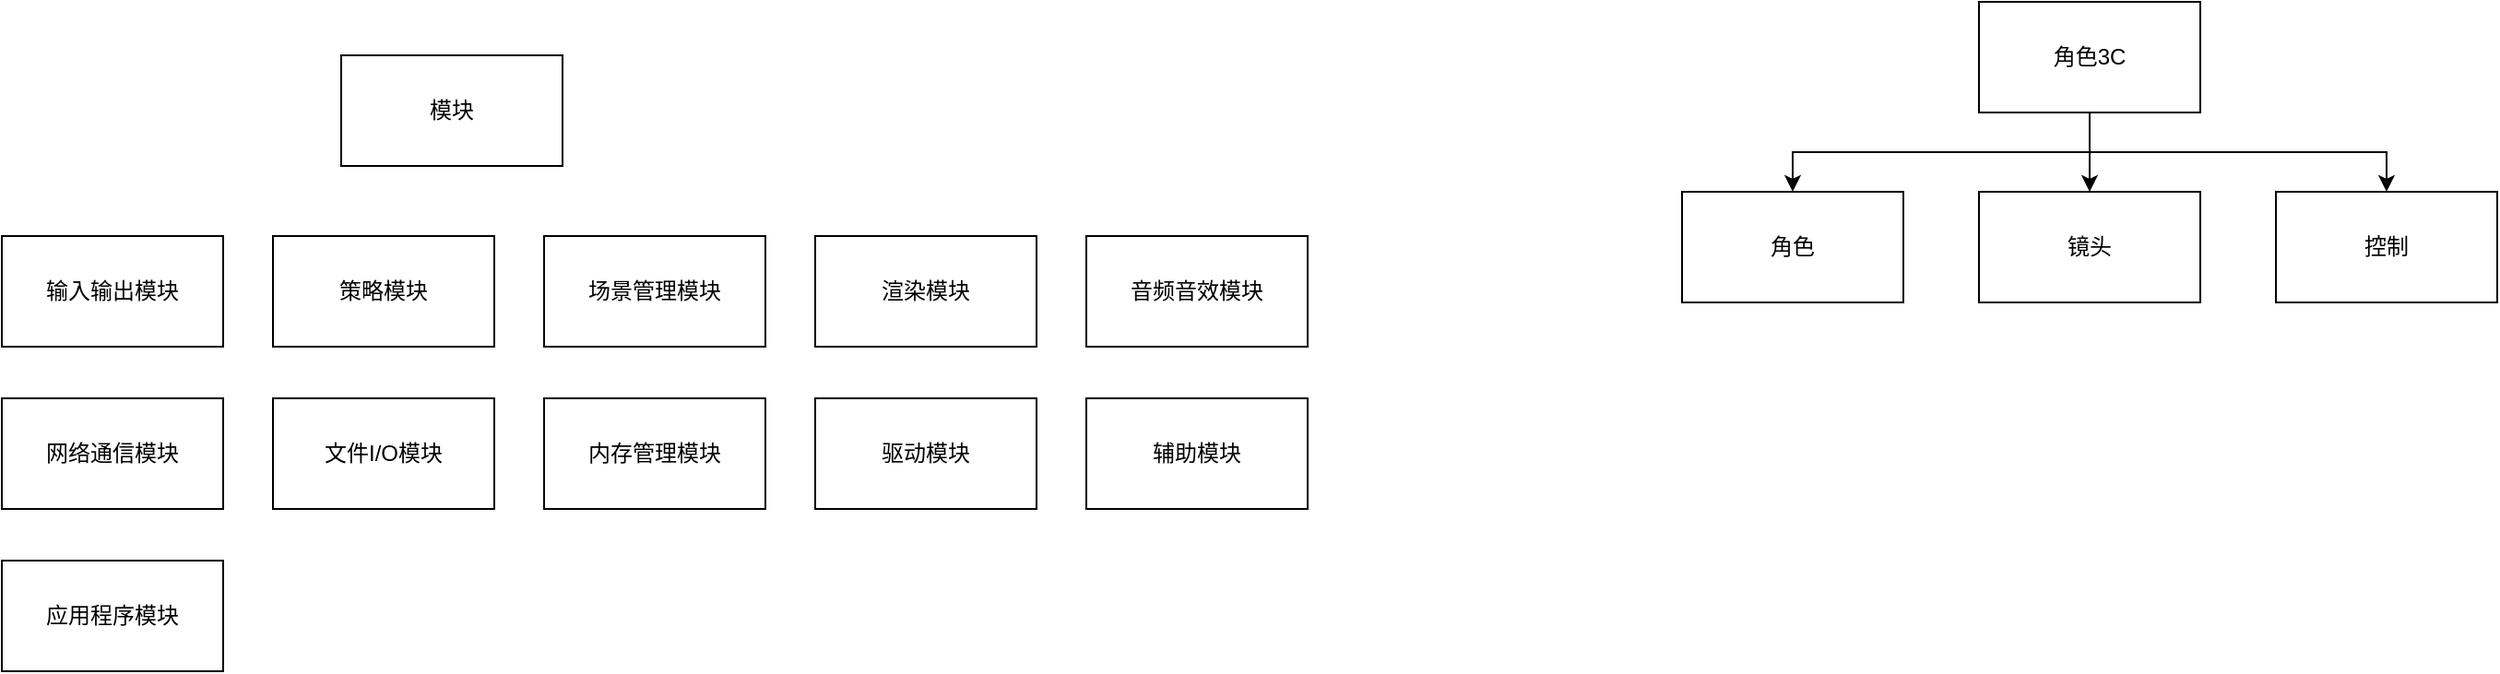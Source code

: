 <mxfile version="24.5.5" type="github">
  <diagram name="第 1 页" id="LDhkoB6mcQo1uFjhb7tE">
    <mxGraphModel dx="474" dy="788" grid="0" gridSize="10" guides="1" tooltips="1" connect="1" arrows="0" fold="1" page="1" pageScale="1" pageWidth="827" pageHeight="1169" math="0" shadow="0">
      <root>
        <mxCell id="0" />
        <mxCell id="1" parent="0" />
        <mxCell id="Ip9DNB0cI5hRrERiECAf-1" value="模块" style="whiteSpace=wrap;html=1;" parent="1" vertex="1">
          <mxGeometry x="238" y="57" width="120" height="60" as="geometry" />
        </mxCell>
        <mxCell id="Ip9DNB0cI5hRrERiECAf-2" value="输入输出模块" style="whiteSpace=wrap;html=1;" parent="1" vertex="1">
          <mxGeometry x="54" y="155" width="120" height="60" as="geometry" />
        </mxCell>
        <mxCell id="Ip9DNB0cI5hRrERiECAf-5" value="策略模块" style="whiteSpace=wrap;html=1;" parent="1" vertex="1">
          <mxGeometry x="201" y="155" width="120" height="60" as="geometry" />
        </mxCell>
        <mxCell id="Ip9DNB0cI5hRrERiECAf-6" value="场景管理模块" style="whiteSpace=wrap;html=1;" parent="1" vertex="1">
          <mxGeometry x="348" y="155" width="120" height="60" as="geometry" />
        </mxCell>
        <mxCell id="Ip9DNB0cI5hRrERiECAf-7" value="渲染模块" style="whiteSpace=wrap;html=1;" parent="1" vertex="1">
          <mxGeometry x="495" y="155" width="120" height="60" as="geometry" />
        </mxCell>
        <mxCell id="Ip9DNB0cI5hRrERiECAf-8" value="音频音效模块" style="whiteSpace=wrap;html=1;" parent="1" vertex="1">
          <mxGeometry x="642" y="155" width="120" height="60" as="geometry" />
        </mxCell>
        <mxCell id="Ip9DNB0cI5hRrERiECAf-9" value="网络通信模块" style="whiteSpace=wrap;html=1;" parent="1" vertex="1">
          <mxGeometry x="54" y="243" width="120" height="60" as="geometry" />
        </mxCell>
        <mxCell id="Ip9DNB0cI5hRrERiECAf-10" value="文件I/O模块" style="whiteSpace=wrap;html=1;" parent="1" vertex="1">
          <mxGeometry x="201" y="243" width="120" height="60" as="geometry" />
        </mxCell>
        <mxCell id="Ip9DNB0cI5hRrERiECAf-11" value="内存管理模块" style="whiteSpace=wrap;html=1;" parent="1" vertex="1">
          <mxGeometry x="348" y="243" width="120" height="60" as="geometry" />
        </mxCell>
        <mxCell id="Ip9DNB0cI5hRrERiECAf-12" value="驱动模块" style="whiteSpace=wrap;html=1;" parent="1" vertex="1">
          <mxGeometry x="495" y="243" width="120" height="60" as="geometry" />
        </mxCell>
        <mxCell id="Ip9DNB0cI5hRrERiECAf-13" value="辅助模块" style="whiteSpace=wrap;html=1;" parent="1" vertex="1">
          <mxGeometry x="642" y="243" width="120" height="60" as="geometry" />
        </mxCell>
        <mxCell id="Ip9DNB0cI5hRrERiECAf-14" value="应用程序模块" style="whiteSpace=wrap;html=1;" parent="1" vertex="1">
          <mxGeometry x="54" y="331" width="120" height="60" as="geometry" />
        </mxCell>
        <mxCell id="jbcudNM7UYLAnvpeJJMA-9" style="edgeStyle=orthogonalEdgeStyle;rounded=0;orthogonalLoop=1;jettySize=auto;html=1;exitX=0.5;exitY=1;exitDx=0;exitDy=0;" edge="1" parent="1" source="jbcudNM7UYLAnvpeJJMA-1" target="jbcudNM7UYLAnvpeJJMA-4">
          <mxGeometry relative="1" as="geometry" />
        </mxCell>
        <mxCell id="jbcudNM7UYLAnvpeJJMA-10" style="edgeStyle=orthogonalEdgeStyle;rounded=0;orthogonalLoop=1;jettySize=auto;html=1;exitX=0.5;exitY=1;exitDx=0;exitDy=0;" edge="1" parent="1" source="jbcudNM7UYLAnvpeJJMA-1" target="jbcudNM7UYLAnvpeJJMA-2">
          <mxGeometry relative="1" as="geometry" />
        </mxCell>
        <mxCell id="jbcudNM7UYLAnvpeJJMA-12" style="edgeStyle=orthogonalEdgeStyle;rounded=0;orthogonalLoop=1;jettySize=auto;html=1;exitX=0.5;exitY=1;exitDx=0;exitDy=0;" edge="1" parent="1" source="jbcudNM7UYLAnvpeJJMA-1" target="jbcudNM7UYLAnvpeJJMA-6">
          <mxGeometry relative="1" as="geometry" />
        </mxCell>
        <mxCell id="jbcudNM7UYLAnvpeJJMA-1" value="角色3C" style="whiteSpace=wrap;html=1;" vertex="1" parent="1">
          <mxGeometry x="1126" y="28" width="120" height="60" as="geometry" />
        </mxCell>
        <mxCell id="jbcudNM7UYLAnvpeJJMA-2" value="角色" style="whiteSpace=wrap;html=1;" vertex="1" parent="1">
          <mxGeometry x="965" y="131" width="120" height="60" as="geometry" />
        </mxCell>
        <mxCell id="jbcudNM7UYLAnvpeJJMA-4" value="镜头" style="whiteSpace=wrap;html=1;" vertex="1" parent="1">
          <mxGeometry x="1126" y="131" width="120" height="60" as="geometry" />
        </mxCell>
        <mxCell id="jbcudNM7UYLAnvpeJJMA-6" value="控制" style="whiteSpace=wrap;html=1;" vertex="1" parent="1">
          <mxGeometry x="1287" y="131" width="120" height="60" as="geometry" />
        </mxCell>
      </root>
    </mxGraphModel>
  </diagram>
</mxfile>
